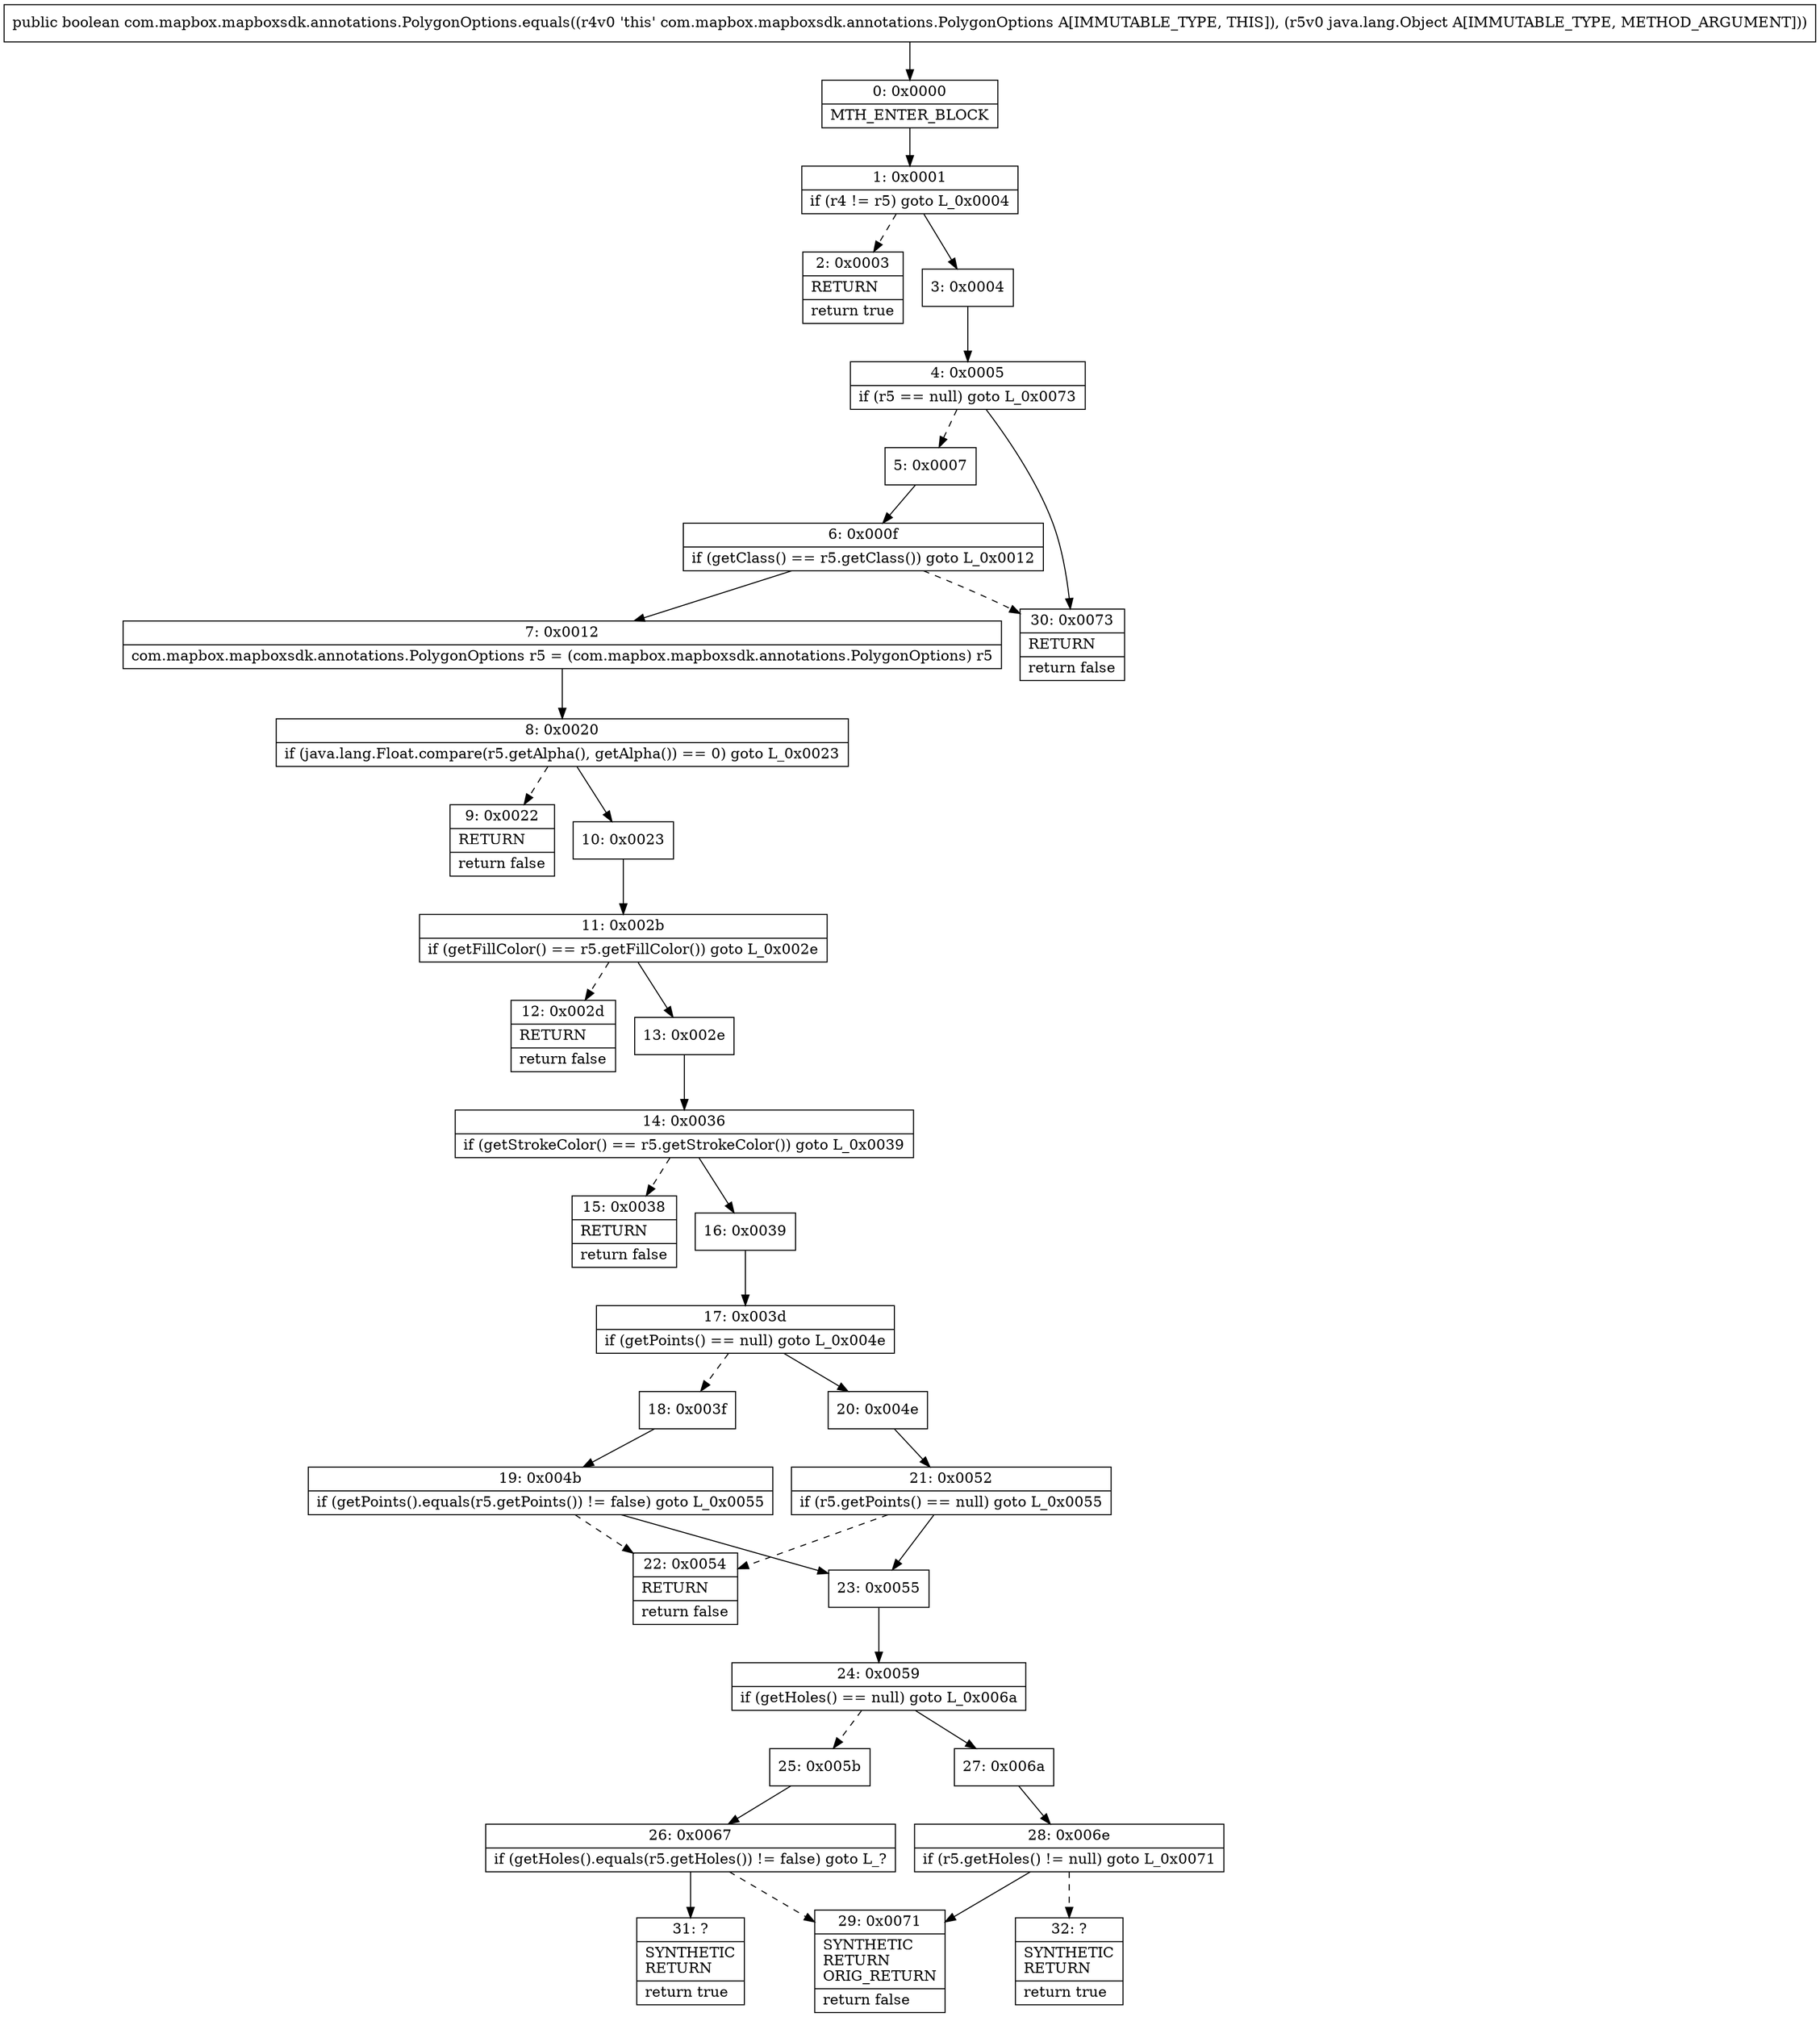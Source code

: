 digraph "CFG forcom.mapbox.mapboxsdk.annotations.PolygonOptions.equals(Ljava\/lang\/Object;)Z" {
Node_0 [shape=record,label="{0\:\ 0x0000|MTH_ENTER_BLOCK\l}"];
Node_1 [shape=record,label="{1\:\ 0x0001|if (r4 != r5) goto L_0x0004\l}"];
Node_2 [shape=record,label="{2\:\ 0x0003|RETURN\l|return true\l}"];
Node_3 [shape=record,label="{3\:\ 0x0004}"];
Node_4 [shape=record,label="{4\:\ 0x0005|if (r5 == null) goto L_0x0073\l}"];
Node_5 [shape=record,label="{5\:\ 0x0007}"];
Node_6 [shape=record,label="{6\:\ 0x000f|if (getClass() == r5.getClass()) goto L_0x0012\l}"];
Node_7 [shape=record,label="{7\:\ 0x0012|com.mapbox.mapboxsdk.annotations.PolygonOptions r5 = (com.mapbox.mapboxsdk.annotations.PolygonOptions) r5\l}"];
Node_8 [shape=record,label="{8\:\ 0x0020|if (java.lang.Float.compare(r5.getAlpha(), getAlpha()) == 0) goto L_0x0023\l}"];
Node_9 [shape=record,label="{9\:\ 0x0022|RETURN\l|return false\l}"];
Node_10 [shape=record,label="{10\:\ 0x0023}"];
Node_11 [shape=record,label="{11\:\ 0x002b|if (getFillColor() == r5.getFillColor()) goto L_0x002e\l}"];
Node_12 [shape=record,label="{12\:\ 0x002d|RETURN\l|return false\l}"];
Node_13 [shape=record,label="{13\:\ 0x002e}"];
Node_14 [shape=record,label="{14\:\ 0x0036|if (getStrokeColor() == r5.getStrokeColor()) goto L_0x0039\l}"];
Node_15 [shape=record,label="{15\:\ 0x0038|RETURN\l|return false\l}"];
Node_16 [shape=record,label="{16\:\ 0x0039}"];
Node_17 [shape=record,label="{17\:\ 0x003d|if (getPoints() == null) goto L_0x004e\l}"];
Node_18 [shape=record,label="{18\:\ 0x003f}"];
Node_19 [shape=record,label="{19\:\ 0x004b|if (getPoints().equals(r5.getPoints()) != false) goto L_0x0055\l}"];
Node_20 [shape=record,label="{20\:\ 0x004e}"];
Node_21 [shape=record,label="{21\:\ 0x0052|if (r5.getPoints() == null) goto L_0x0055\l}"];
Node_22 [shape=record,label="{22\:\ 0x0054|RETURN\l|return false\l}"];
Node_23 [shape=record,label="{23\:\ 0x0055}"];
Node_24 [shape=record,label="{24\:\ 0x0059|if (getHoles() == null) goto L_0x006a\l}"];
Node_25 [shape=record,label="{25\:\ 0x005b}"];
Node_26 [shape=record,label="{26\:\ 0x0067|if (getHoles().equals(r5.getHoles()) != false) goto L_?\l}"];
Node_27 [shape=record,label="{27\:\ 0x006a}"];
Node_28 [shape=record,label="{28\:\ 0x006e|if (r5.getHoles() != null) goto L_0x0071\l}"];
Node_29 [shape=record,label="{29\:\ 0x0071|SYNTHETIC\lRETURN\lORIG_RETURN\l|return false\l}"];
Node_30 [shape=record,label="{30\:\ 0x0073|RETURN\l|return false\l}"];
Node_31 [shape=record,label="{31\:\ ?|SYNTHETIC\lRETURN\l|return true\l}"];
Node_32 [shape=record,label="{32\:\ ?|SYNTHETIC\lRETURN\l|return true\l}"];
MethodNode[shape=record,label="{public boolean com.mapbox.mapboxsdk.annotations.PolygonOptions.equals((r4v0 'this' com.mapbox.mapboxsdk.annotations.PolygonOptions A[IMMUTABLE_TYPE, THIS]), (r5v0 java.lang.Object A[IMMUTABLE_TYPE, METHOD_ARGUMENT])) }"];
MethodNode -> Node_0;
Node_0 -> Node_1;
Node_1 -> Node_2[style=dashed];
Node_1 -> Node_3;
Node_3 -> Node_4;
Node_4 -> Node_5[style=dashed];
Node_4 -> Node_30;
Node_5 -> Node_6;
Node_6 -> Node_7;
Node_6 -> Node_30[style=dashed];
Node_7 -> Node_8;
Node_8 -> Node_9[style=dashed];
Node_8 -> Node_10;
Node_10 -> Node_11;
Node_11 -> Node_12[style=dashed];
Node_11 -> Node_13;
Node_13 -> Node_14;
Node_14 -> Node_15[style=dashed];
Node_14 -> Node_16;
Node_16 -> Node_17;
Node_17 -> Node_18[style=dashed];
Node_17 -> Node_20;
Node_18 -> Node_19;
Node_19 -> Node_23;
Node_19 -> Node_22[style=dashed];
Node_20 -> Node_21;
Node_21 -> Node_22[style=dashed];
Node_21 -> Node_23;
Node_23 -> Node_24;
Node_24 -> Node_25[style=dashed];
Node_24 -> Node_27;
Node_25 -> Node_26;
Node_26 -> Node_29[style=dashed];
Node_26 -> Node_31;
Node_27 -> Node_28;
Node_28 -> Node_29;
Node_28 -> Node_32[style=dashed];
}

